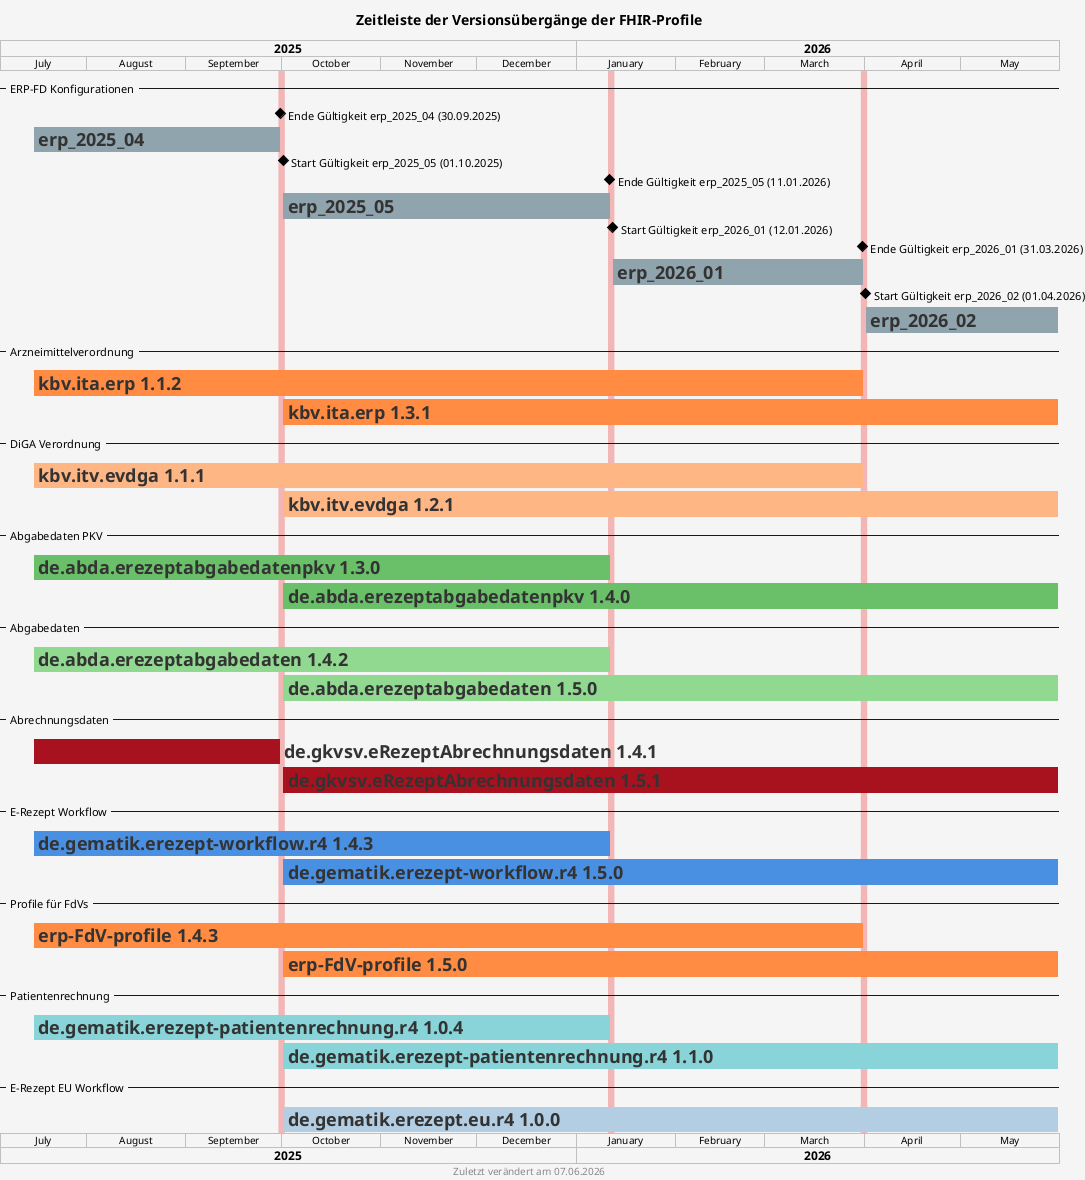 @startgantt
!define kbvcolor #ff8c42
!define evdgacolor #ffb685
!define davpkvcolor #6abf69
!define davcolor #91d891
!define gkvsvcolor #A8111E
!define gematikcolor #4a90e2
!define gematikcolor_fdv #5a6fa5
!define gematikcolor_patrn #88d4d8
!define gematikcolor_eu #b3cde3
!define erpfdcolor #90a4ae

!define datelinecolor #f2b6b6

<style>
document {
   BackGroundColor #f5f5f5
}
ganttDiagram {
   task {
      BackGroundColor GreenYellow
      LineColor Green
      FontColor #333333
      FontSize 18
      FontStyle bold
   }
}
</style>

title Zeitleiste der Versionsübergänge der FHIR-Profile
footer Zuletzt verändert am %date("dd.MM.yyyy")

projectscale monthly zoom 3
Project starts 2025-07-05

-- ERP-FD Konfigurationen --

2025-09-30 is colored datelinecolor

[Ende Gültigkeit erp_2025_04 (30.09.2025)] happens on 2025-09-30

[erp_2025_04] starts 2025-07-15
[erp_2025_04] ends 2025-09-30
[erp_2025_04] is colored in erpfdcolor

2025-10-01 is colored datelinecolor
2026-01-11 is colored datelinecolor

[Start Gültigkeit erp_2025_05 (01.10.2025)] happens on 2025-10-01
[Ende Gültigkeit erp_2025_05 (11.01.2026)] happens on 2026-01-11

[erp_2025_05] starts 2025-10-01
[erp_2025_05] ends 2026-01-11
[erp_2025_05] is colored in erpfdcolor

2026-01-12 is colored datelinecolor
2026-03-31 is colored datelinecolor

[Start Gültigkeit erp_2026_01 (12.01.2026)] happens on 2026-01-12
[Ende Gültigkeit erp_2026_01 (31.03.2026)] happens on 2026-03-31

[erp_2026_01] starts 2026-01-12
[erp_2026_01] ends 2026-03-31
[erp_2026_01] is colored in erpfdcolor

2026-04-01 is colored datelinecolor

[Start Gültigkeit erp_2026_02 (01.04.2026)] happens on 2026-04-01
[Ende Gültigkeit erp_2026_01 (31.03.2026)] happens on 2026-03-31

[erp_2026_02] starts 2026-04-01
[erp_2026_02] ends 2026-05-31
[erp_2026_02] is colored in erpfdcolor

-- Arzneimittelverordnung --

[kbv.ita.erp 1.1.2] starts 2025-07-15 and ends 2026-03-31
[kbv.ita.erp 1.1.2] is colored in kbvcolor

[kbv.ita.erp 1.3.1] starts 2025-10-01 and ends 2026-05-31
[kbv.ita.erp 1.3.1] is colored in kbvcolor

-- DiGA Verordnung --

[kbv.itv.evdga 1.1.1] starts 2025-07-15 and ends 2026-03-31
[kbv.itv.evdga 1.1.1] is colored in evdgacolor

[kbv.itv.evdga 1.2.1] starts 2025-10-01 and ends 2026-05-31
[kbv.itv.evdga 1.2.1] is colored in evdgacolor

-- Abgabedaten PKV --

[de.abda.erezeptabgabedatenpkv 1.3.0] starts 2025-07-15 and ends 2026-01-11
[de.abda.erezeptabgabedatenpkv 1.3.0] is colored in davpkvcolor

[de.abda.erezeptabgabedatenpkv 1.4.0] starts 2025-10-01 and ends 2026-05-31
[de.abda.erezeptabgabedatenpkv 1.4.0] is colored in davpkvcolor

-- Abgabedaten --

[de.abda.erezeptabgabedaten 1.4.2] starts 2025-07-15 and ends 2026-01-11
[de.abda.erezeptabgabedaten 1.4.2] is colored in davcolor

[de.abda.erezeptabgabedaten 1.5.0] starts 2025-10-01 and ends 2026-05-31
[de.abda.erezeptabgabedaten 1.5.0] is colored in davcolor

-- Abrechnungsdaten --

[de.gkvsv.eRezeptAbrechnungsdaten 1.4.1] starts 2025-07-15 and ends 2025-09-30
[de.gkvsv.eRezeptAbrechnungsdaten 1.4.1] is colored in gkvsvcolor

[de.gkvsv.eRezeptAbrechnungsdaten 1.5.1] starts 2025-10-01 and ends 2026-05-31
[de.gkvsv.eRezeptAbrechnungsdaten 1.5.1] is colored in gkvsvcolor

-- E-Rezept Workflow --

[de.gematik.erezept-workflow.r4 1.4.3] starts 2025-07-15 and ends 2026-01-11
[de.gematik.erezept-workflow.r4 1.4.3] is colored in gematikcolor

[de.gematik.erezept-workflow.r4 1.5.0] starts 2025-10-01 and ends 2026-05-31
[de.gematik.erezept-workflow.r4 1.5.0] is colored in gematikcolor

-- Profile für FdVs --

[erp-FdV-profile 1.4.3] starts 2025-07-15 and ends 2026-03-31
[erp-FdV-profile 1.4.3] is colored in kbvcolor

[erp-FdV-profile 1.5.0] starts 2025-10-01 and ends 2026-05-31
[erp-FdV-profile 1.5.0] is colored in kbvcolor

-- Patientenrechnung --

[de.gematik.erezept-patientenrechnung.r4 1.0.4] starts 2025-07-15 and ends 2026-01-11
[de.gematik.erezept-patientenrechnung.r4 1.0.4] is colored in gematikcolor_patrn

[de.gematik.erezept-patientenrechnung.r4 1.1.0] starts 2025-10-01 and ends 2026-05-31
[de.gematik.erezept-patientenrechnung.r4 1.1.0] is colored in gematikcolor_patrn

-- E-Rezept EU Workflow --

[de.gematik.erezept.eu.r4 1.0.0] starts 2025-10-01 and ends 2026-05-31
[de.gematik.erezept.eu.r4 1.0.0] is colored in gematikcolor_eu

@endgantt